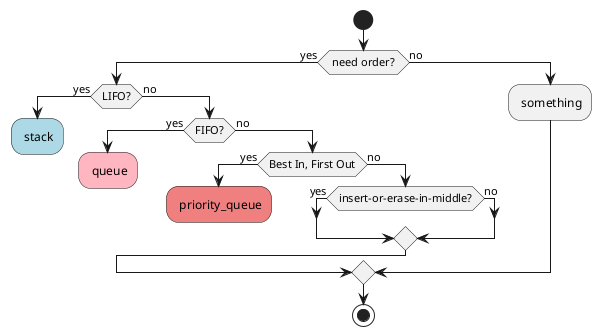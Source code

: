 @startuml
start
if ( need order? ) is (yes) then
    if (LIFO?) is (yes) then
        #lightblue : stack;
        kill
    else (no)
        if (FIFO?) is (yes) then
            #lightpink : queue;
            kill
        else (no)
            if (Best In, First Out) is (yes) then
                #LightCoral : priority_queue;
                kill
            else (no)
                if (insert-or-erase-in-middle?) is (yes) then 
                else (no)
                    
                endif
            endif
        endif
    endif
else (no)
    : something;
endif
stop
@enduml